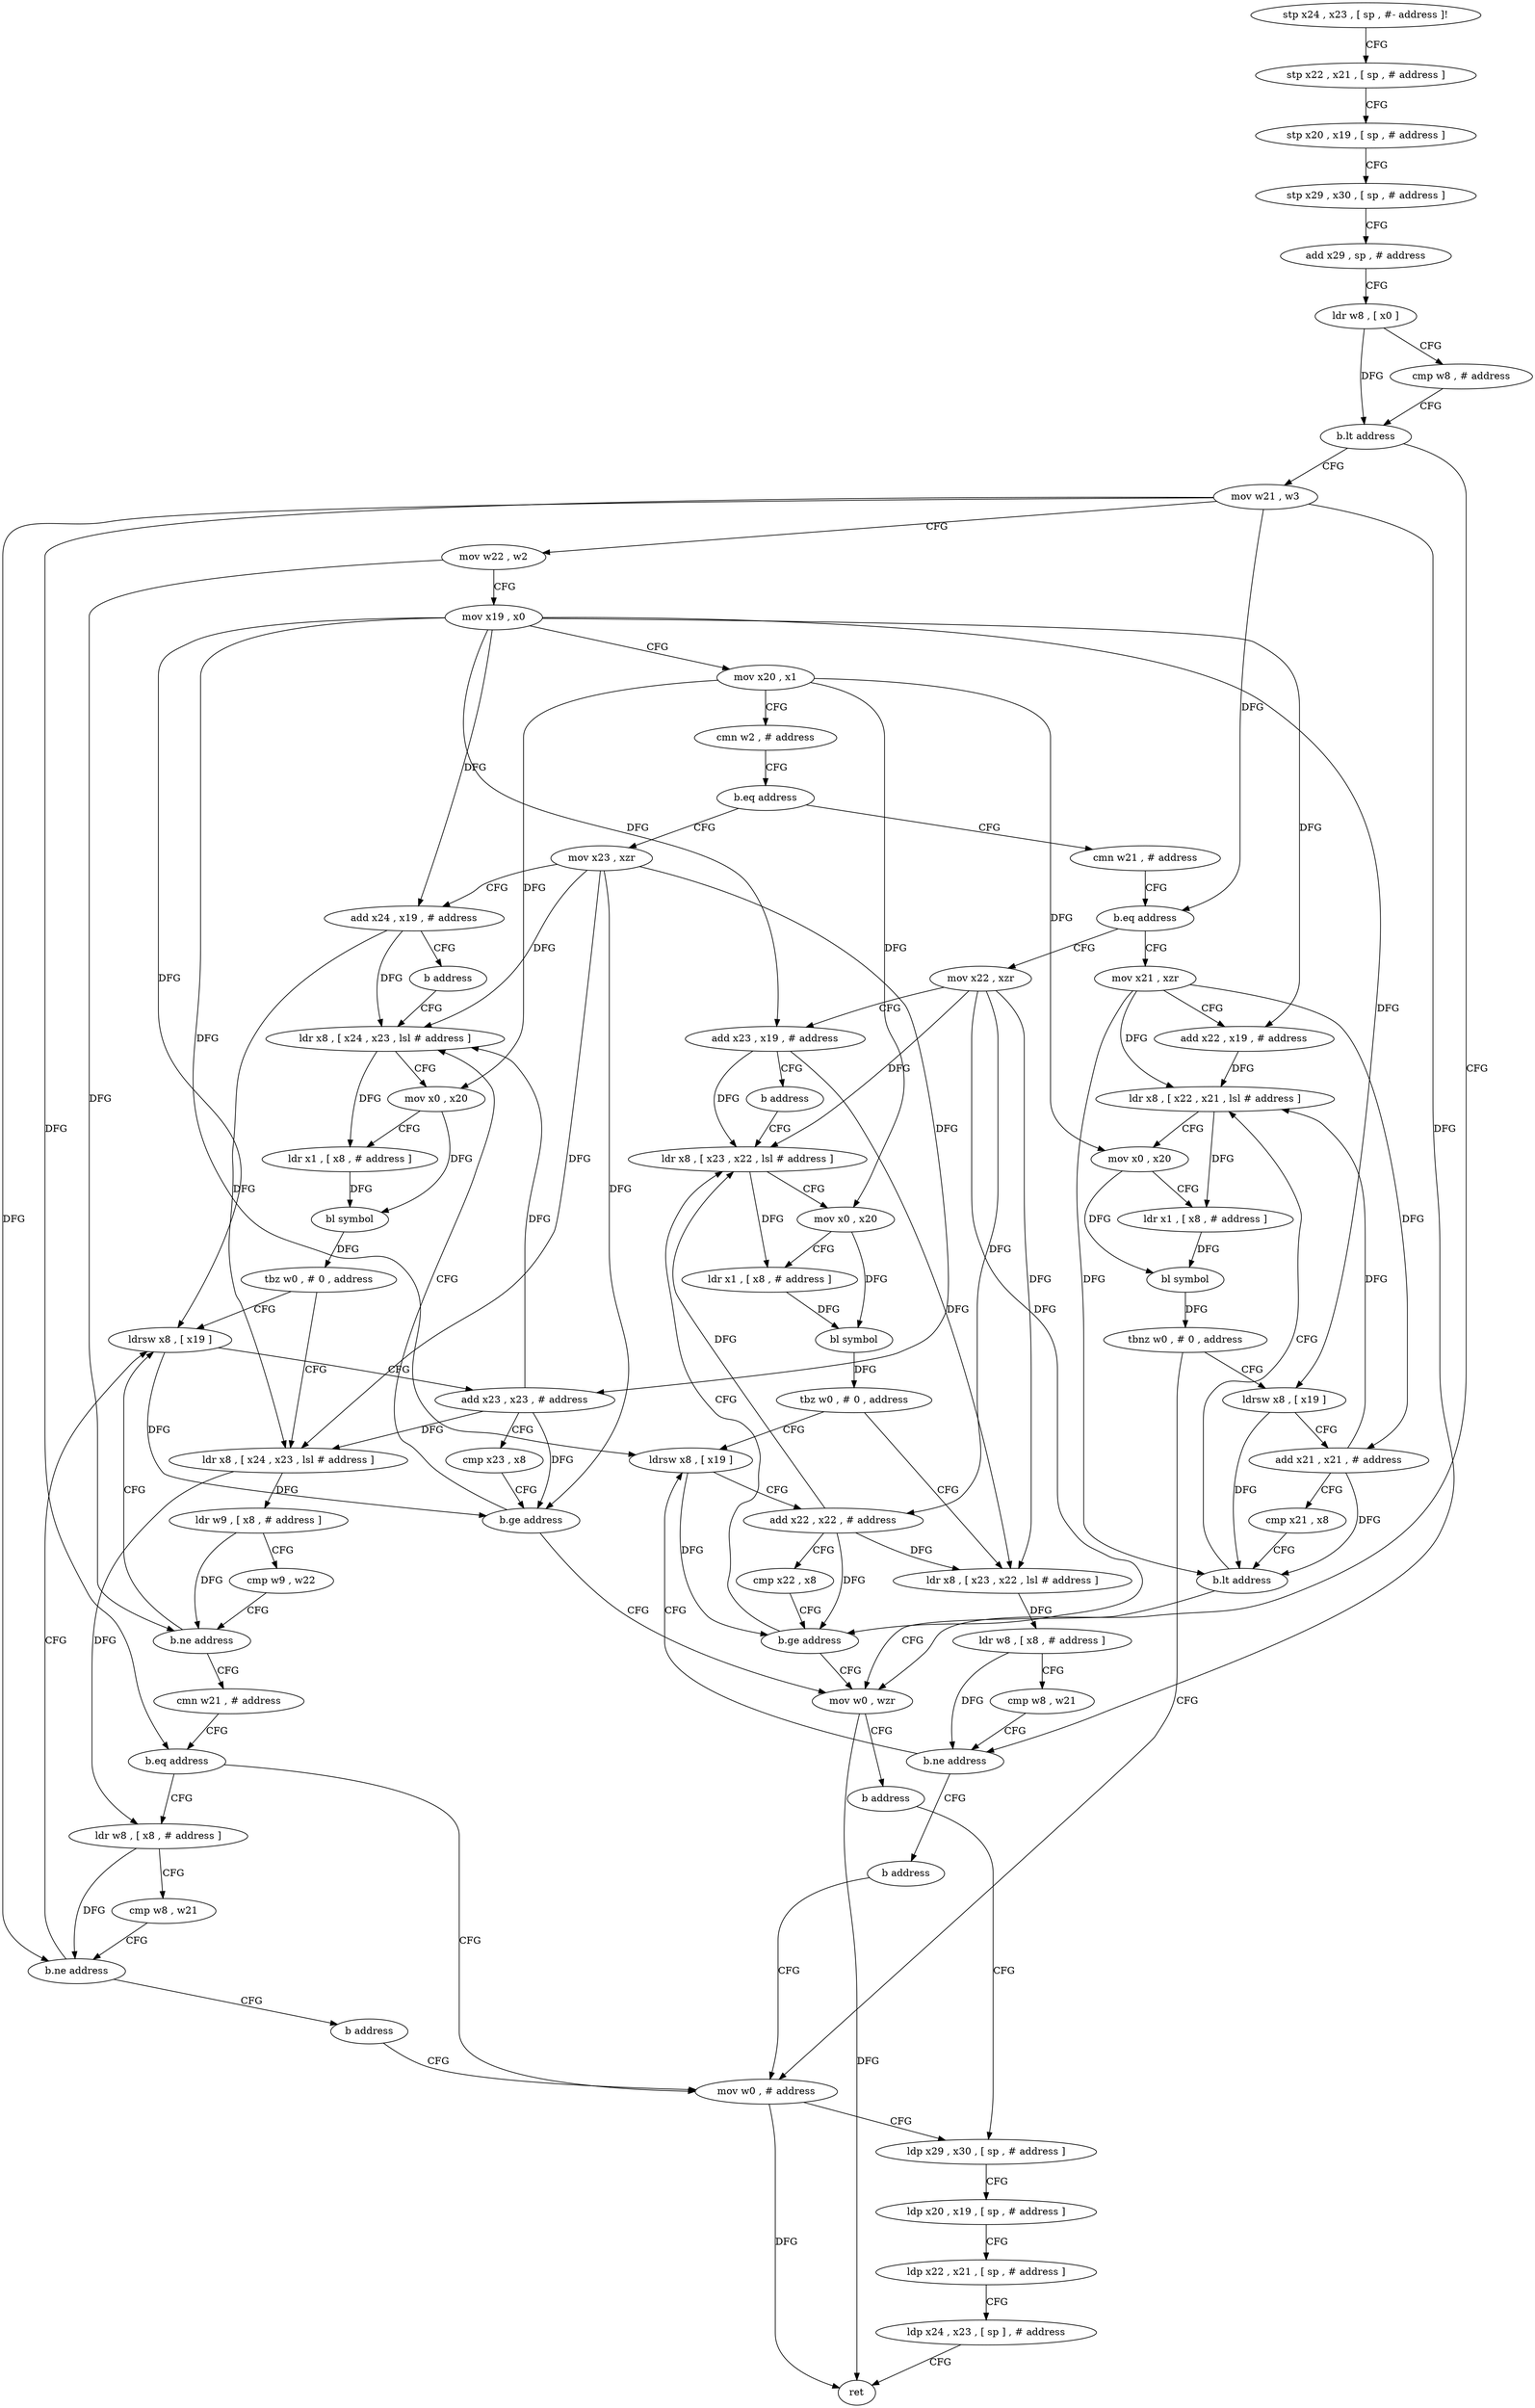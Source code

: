 digraph "func" {
"139092" [label = "stp x24 , x23 , [ sp , #- address ]!" ]
"139096" [label = "stp x22 , x21 , [ sp , # address ]" ]
"139100" [label = "stp x20 , x19 , [ sp , # address ]" ]
"139104" [label = "stp x29 , x30 , [ sp , # address ]" ]
"139108" [label = "add x29 , sp , # address" ]
"139112" [label = "ldr w8 , [ x0 ]" ]
"139116" [label = "cmp w8 , # address" ]
"139120" [label = "b.lt address" ]
"139356" [label = "mov w0 , wzr" ]
"139124" [label = "mov w21 , w3" ]
"139360" [label = "b address" ]
"139368" [label = "ldp x29 , x30 , [ sp , # address ]" ]
"139128" [label = "mov w22 , w2" ]
"139132" [label = "mov x19 , x0" ]
"139136" [label = "mov x20 , x1" ]
"139140" [label = "cmn w2 , # address" ]
"139144" [label = "b.eq address" ]
"139236" [label = "cmn w21 , # address" ]
"139148" [label = "mov x23 , xzr" ]
"139372" [label = "ldp x20 , x19 , [ sp , # address ]" ]
"139376" [label = "ldp x22 , x21 , [ sp , # address ]" ]
"139380" [label = "ldp x24 , x23 , [ sp ] , # address" ]
"139384" [label = "ret" ]
"139240" [label = "b.eq address" ]
"139312" [label = "mov x21 , xzr" ]
"139244" [label = "mov x22 , xzr" ]
"139152" [label = "add x24 , x19 , # address" ]
"139156" [label = "b address" ]
"139176" [label = "ldr x8 , [ x24 , x23 , lsl # address ]" ]
"139316" [label = "add x22 , x19 , # address" ]
"139320" [label = "ldr x8 , [ x22 , x21 , lsl # address ]" ]
"139248" [label = "add x23 , x19 , # address" ]
"139252" [label = "b address" ]
"139272" [label = "ldr x8 , [ x23 , x22 , lsl # address ]" ]
"139180" [label = "mov x0 , x20" ]
"139184" [label = "ldr x1 , [ x8 , # address ]" ]
"139188" [label = "bl symbol" ]
"139192" [label = "tbz w0 , # 0 , address" ]
"139160" [label = "ldrsw x8 , [ x19 ]" ]
"139196" [label = "ldr x8 , [ x24 , x23 , lsl # address ]" ]
"139364" [label = "mov w0 , # address" ]
"139340" [label = "ldrsw x8 , [ x19 ]" ]
"139344" [label = "add x21 , x21 , # address" ]
"139348" [label = "cmp x21 , x8" ]
"139352" [label = "b.lt address" ]
"139276" [label = "mov x0 , x20" ]
"139280" [label = "ldr x1 , [ x8 , # address ]" ]
"139284" [label = "bl symbol" ]
"139288" [label = "tbz w0 , # 0 , address" ]
"139256" [label = "ldrsw x8 , [ x19 ]" ]
"139292" [label = "ldr x8 , [ x23 , x22 , lsl # address ]" ]
"139164" [label = "add x23 , x23 , # address" ]
"139168" [label = "cmp x23 , x8" ]
"139172" [label = "b.ge address" ]
"139200" [label = "ldr w9 , [ x8 , # address ]" ]
"139204" [label = "cmp w9 , w22" ]
"139208" [label = "b.ne address" ]
"139212" [label = "cmn w21 , # address" ]
"139324" [label = "mov x0 , x20" ]
"139328" [label = "ldr x1 , [ x8 , # address ]" ]
"139332" [label = "bl symbol" ]
"139336" [label = "tbnz w0 , # 0 , address" ]
"139260" [label = "add x22 , x22 , # address" ]
"139264" [label = "cmp x22 , x8" ]
"139268" [label = "b.ge address" ]
"139296" [label = "ldr w8 , [ x8 , # address ]" ]
"139300" [label = "cmp w8 , w21" ]
"139304" [label = "b.ne address" ]
"139308" [label = "b address" ]
"139216" [label = "b.eq address" ]
"139220" [label = "ldr w8 , [ x8 , # address ]" ]
"139224" [label = "cmp w8 , w21" ]
"139228" [label = "b.ne address" ]
"139232" [label = "b address" ]
"139092" -> "139096" [ label = "CFG" ]
"139096" -> "139100" [ label = "CFG" ]
"139100" -> "139104" [ label = "CFG" ]
"139104" -> "139108" [ label = "CFG" ]
"139108" -> "139112" [ label = "CFG" ]
"139112" -> "139116" [ label = "CFG" ]
"139112" -> "139120" [ label = "DFG" ]
"139116" -> "139120" [ label = "CFG" ]
"139120" -> "139356" [ label = "CFG" ]
"139120" -> "139124" [ label = "CFG" ]
"139356" -> "139360" [ label = "CFG" ]
"139356" -> "139384" [ label = "DFG" ]
"139124" -> "139128" [ label = "CFG" ]
"139124" -> "139240" [ label = "DFG" ]
"139124" -> "139304" [ label = "DFG" ]
"139124" -> "139216" [ label = "DFG" ]
"139124" -> "139228" [ label = "DFG" ]
"139360" -> "139368" [ label = "CFG" ]
"139368" -> "139372" [ label = "CFG" ]
"139128" -> "139132" [ label = "CFG" ]
"139128" -> "139208" [ label = "DFG" ]
"139132" -> "139136" [ label = "CFG" ]
"139132" -> "139152" [ label = "DFG" ]
"139132" -> "139316" [ label = "DFG" ]
"139132" -> "139248" [ label = "DFG" ]
"139132" -> "139160" [ label = "DFG" ]
"139132" -> "139340" [ label = "DFG" ]
"139132" -> "139256" [ label = "DFG" ]
"139136" -> "139140" [ label = "CFG" ]
"139136" -> "139180" [ label = "DFG" ]
"139136" -> "139324" [ label = "DFG" ]
"139136" -> "139276" [ label = "DFG" ]
"139140" -> "139144" [ label = "CFG" ]
"139144" -> "139236" [ label = "CFG" ]
"139144" -> "139148" [ label = "CFG" ]
"139236" -> "139240" [ label = "CFG" ]
"139148" -> "139152" [ label = "CFG" ]
"139148" -> "139176" [ label = "DFG" ]
"139148" -> "139164" [ label = "DFG" ]
"139148" -> "139172" [ label = "DFG" ]
"139148" -> "139196" [ label = "DFG" ]
"139372" -> "139376" [ label = "CFG" ]
"139376" -> "139380" [ label = "CFG" ]
"139380" -> "139384" [ label = "CFG" ]
"139240" -> "139312" [ label = "CFG" ]
"139240" -> "139244" [ label = "CFG" ]
"139312" -> "139316" [ label = "CFG" ]
"139312" -> "139320" [ label = "DFG" ]
"139312" -> "139344" [ label = "DFG" ]
"139312" -> "139352" [ label = "DFG" ]
"139244" -> "139248" [ label = "CFG" ]
"139244" -> "139272" [ label = "DFG" ]
"139244" -> "139260" [ label = "DFG" ]
"139244" -> "139268" [ label = "DFG" ]
"139244" -> "139292" [ label = "DFG" ]
"139152" -> "139156" [ label = "CFG" ]
"139152" -> "139176" [ label = "DFG" ]
"139152" -> "139196" [ label = "DFG" ]
"139156" -> "139176" [ label = "CFG" ]
"139176" -> "139180" [ label = "CFG" ]
"139176" -> "139184" [ label = "DFG" ]
"139316" -> "139320" [ label = "DFG" ]
"139320" -> "139324" [ label = "CFG" ]
"139320" -> "139328" [ label = "DFG" ]
"139248" -> "139252" [ label = "CFG" ]
"139248" -> "139272" [ label = "DFG" ]
"139248" -> "139292" [ label = "DFG" ]
"139252" -> "139272" [ label = "CFG" ]
"139272" -> "139276" [ label = "CFG" ]
"139272" -> "139280" [ label = "DFG" ]
"139180" -> "139184" [ label = "CFG" ]
"139180" -> "139188" [ label = "DFG" ]
"139184" -> "139188" [ label = "DFG" ]
"139188" -> "139192" [ label = "DFG" ]
"139192" -> "139160" [ label = "CFG" ]
"139192" -> "139196" [ label = "CFG" ]
"139160" -> "139164" [ label = "CFG" ]
"139160" -> "139172" [ label = "DFG" ]
"139196" -> "139200" [ label = "DFG" ]
"139196" -> "139220" [ label = "DFG" ]
"139364" -> "139368" [ label = "CFG" ]
"139364" -> "139384" [ label = "DFG" ]
"139340" -> "139344" [ label = "CFG" ]
"139340" -> "139352" [ label = "DFG" ]
"139344" -> "139348" [ label = "CFG" ]
"139344" -> "139320" [ label = "DFG" ]
"139344" -> "139352" [ label = "DFG" ]
"139348" -> "139352" [ label = "CFG" ]
"139352" -> "139320" [ label = "CFG" ]
"139352" -> "139356" [ label = "CFG" ]
"139276" -> "139280" [ label = "CFG" ]
"139276" -> "139284" [ label = "DFG" ]
"139280" -> "139284" [ label = "DFG" ]
"139284" -> "139288" [ label = "DFG" ]
"139288" -> "139256" [ label = "CFG" ]
"139288" -> "139292" [ label = "CFG" ]
"139256" -> "139260" [ label = "CFG" ]
"139256" -> "139268" [ label = "DFG" ]
"139292" -> "139296" [ label = "DFG" ]
"139164" -> "139168" [ label = "CFG" ]
"139164" -> "139176" [ label = "DFG" ]
"139164" -> "139172" [ label = "DFG" ]
"139164" -> "139196" [ label = "DFG" ]
"139168" -> "139172" [ label = "CFG" ]
"139172" -> "139356" [ label = "CFG" ]
"139172" -> "139176" [ label = "CFG" ]
"139200" -> "139204" [ label = "CFG" ]
"139200" -> "139208" [ label = "DFG" ]
"139204" -> "139208" [ label = "CFG" ]
"139208" -> "139160" [ label = "CFG" ]
"139208" -> "139212" [ label = "CFG" ]
"139212" -> "139216" [ label = "CFG" ]
"139324" -> "139328" [ label = "CFG" ]
"139324" -> "139332" [ label = "DFG" ]
"139328" -> "139332" [ label = "DFG" ]
"139332" -> "139336" [ label = "DFG" ]
"139336" -> "139364" [ label = "CFG" ]
"139336" -> "139340" [ label = "CFG" ]
"139260" -> "139264" [ label = "CFG" ]
"139260" -> "139272" [ label = "DFG" ]
"139260" -> "139268" [ label = "DFG" ]
"139260" -> "139292" [ label = "DFG" ]
"139264" -> "139268" [ label = "CFG" ]
"139268" -> "139356" [ label = "CFG" ]
"139268" -> "139272" [ label = "CFG" ]
"139296" -> "139300" [ label = "CFG" ]
"139296" -> "139304" [ label = "DFG" ]
"139300" -> "139304" [ label = "CFG" ]
"139304" -> "139256" [ label = "CFG" ]
"139304" -> "139308" [ label = "CFG" ]
"139308" -> "139364" [ label = "CFG" ]
"139216" -> "139364" [ label = "CFG" ]
"139216" -> "139220" [ label = "CFG" ]
"139220" -> "139224" [ label = "CFG" ]
"139220" -> "139228" [ label = "DFG" ]
"139224" -> "139228" [ label = "CFG" ]
"139228" -> "139160" [ label = "CFG" ]
"139228" -> "139232" [ label = "CFG" ]
"139232" -> "139364" [ label = "CFG" ]
}
